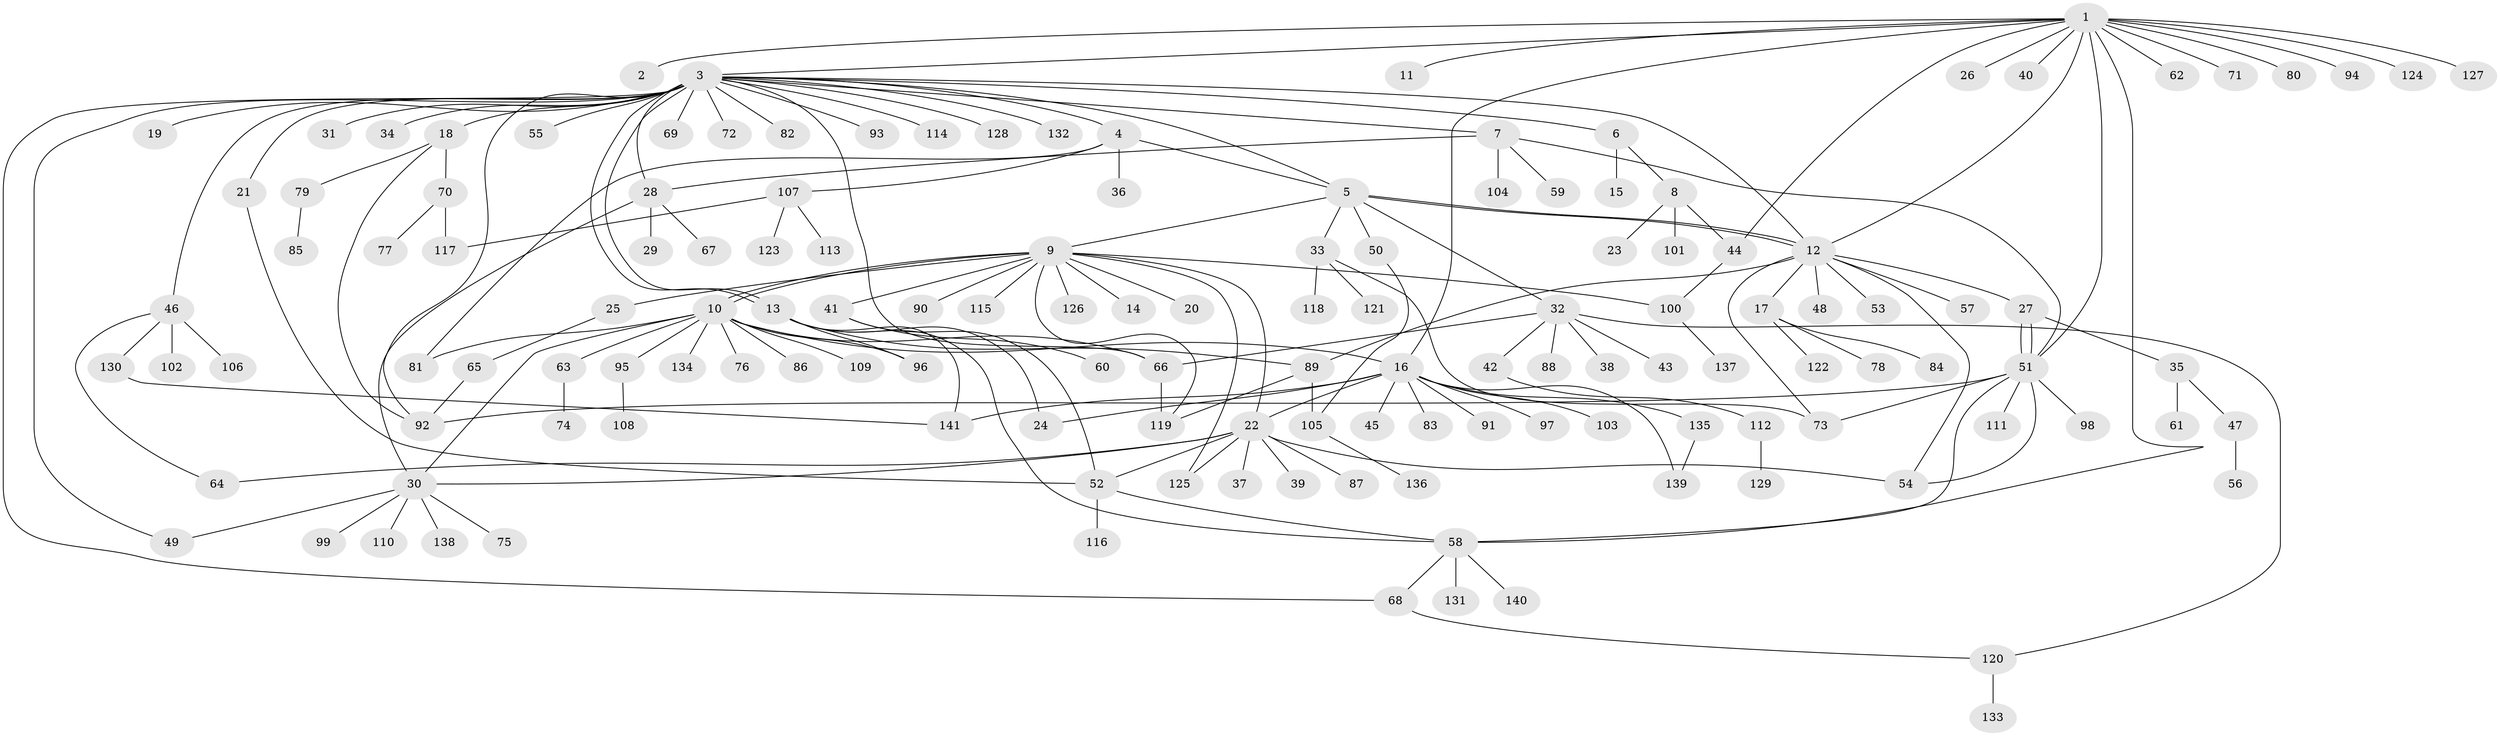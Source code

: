 // Generated by graph-tools (version 1.1) at 2025/49/03/09/25 03:49:56]
// undirected, 141 vertices, 186 edges
graph export_dot {
graph [start="1"]
  node [color=gray90,style=filled];
  1;
  2;
  3;
  4;
  5;
  6;
  7;
  8;
  9;
  10;
  11;
  12;
  13;
  14;
  15;
  16;
  17;
  18;
  19;
  20;
  21;
  22;
  23;
  24;
  25;
  26;
  27;
  28;
  29;
  30;
  31;
  32;
  33;
  34;
  35;
  36;
  37;
  38;
  39;
  40;
  41;
  42;
  43;
  44;
  45;
  46;
  47;
  48;
  49;
  50;
  51;
  52;
  53;
  54;
  55;
  56;
  57;
  58;
  59;
  60;
  61;
  62;
  63;
  64;
  65;
  66;
  67;
  68;
  69;
  70;
  71;
  72;
  73;
  74;
  75;
  76;
  77;
  78;
  79;
  80;
  81;
  82;
  83;
  84;
  85;
  86;
  87;
  88;
  89;
  90;
  91;
  92;
  93;
  94;
  95;
  96;
  97;
  98;
  99;
  100;
  101;
  102;
  103;
  104;
  105;
  106;
  107;
  108;
  109;
  110;
  111;
  112;
  113;
  114;
  115;
  116;
  117;
  118;
  119;
  120;
  121;
  122;
  123;
  124;
  125;
  126;
  127;
  128;
  129;
  130;
  131;
  132;
  133;
  134;
  135;
  136;
  137;
  138;
  139;
  140;
  141;
  1 -- 2;
  1 -- 3;
  1 -- 11;
  1 -- 12;
  1 -- 16;
  1 -- 26;
  1 -- 40;
  1 -- 44;
  1 -- 51;
  1 -- 58;
  1 -- 62;
  1 -- 71;
  1 -- 80;
  1 -- 94;
  1 -- 124;
  1 -- 127;
  3 -- 4;
  3 -- 5;
  3 -- 6;
  3 -- 7;
  3 -- 12;
  3 -- 13;
  3 -- 13;
  3 -- 18;
  3 -- 19;
  3 -- 21;
  3 -- 28;
  3 -- 31;
  3 -- 34;
  3 -- 46;
  3 -- 49;
  3 -- 55;
  3 -- 66;
  3 -- 68;
  3 -- 69;
  3 -- 72;
  3 -- 82;
  3 -- 92;
  3 -- 93;
  3 -- 114;
  3 -- 128;
  3 -- 132;
  4 -- 5;
  4 -- 36;
  4 -- 81;
  4 -- 107;
  5 -- 9;
  5 -- 12;
  5 -- 12;
  5 -- 32;
  5 -- 33;
  5 -- 50;
  6 -- 8;
  6 -- 15;
  7 -- 28;
  7 -- 51;
  7 -- 59;
  7 -- 104;
  8 -- 23;
  8 -- 44;
  8 -- 101;
  9 -- 10;
  9 -- 10;
  9 -- 14;
  9 -- 20;
  9 -- 22;
  9 -- 25;
  9 -- 41;
  9 -- 90;
  9 -- 100;
  9 -- 115;
  9 -- 119;
  9 -- 125;
  9 -- 126;
  10 -- 16;
  10 -- 30;
  10 -- 63;
  10 -- 66;
  10 -- 76;
  10 -- 81;
  10 -- 86;
  10 -- 95;
  10 -- 96;
  10 -- 109;
  10 -- 134;
  12 -- 17;
  12 -- 27;
  12 -- 48;
  12 -- 53;
  12 -- 54;
  12 -- 57;
  12 -- 73;
  12 -- 89;
  13 -- 24;
  13 -- 58;
  13 -- 89;
  13 -- 96;
  13 -- 141;
  16 -- 22;
  16 -- 24;
  16 -- 45;
  16 -- 83;
  16 -- 91;
  16 -- 97;
  16 -- 103;
  16 -- 135;
  16 -- 139;
  16 -- 141;
  17 -- 78;
  17 -- 84;
  17 -- 122;
  18 -- 70;
  18 -- 79;
  18 -- 92;
  21 -- 52;
  22 -- 30;
  22 -- 37;
  22 -- 39;
  22 -- 52;
  22 -- 54;
  22 -- 64;
  22 -- 87;
  22 -- 125;
  25 -- 65;
  27 -- 35;
  27 -- 51;
  27 -- 51;
  28 -- 29;
  28 -- 30;
  28 -- 67;
  30 -- 49;
  30 -- 75;
  30 -- 99;
  30 -- 110;
  30 -- 138;
  32 -- 38;
  32 -- 42;
  32 -- 43;
  32 -- 66;
  32 -- 88;
  32 -- 120;
  33 -- 73;
  33 -- 118;
  33 -- 121;
  35 -- 47;
  35 -- 61;
  41 -- 52;
  41 -- 60;
  42 -- 112;
  44 -- 100;
  46 -- 64;
  46 -- 102;
  46 -- 106;
  46 -- 130;
  47 -- 56;
  50 -- 105;
  51 -- 54;
  51 -- 58;
  51 -- 73;
  51 -- 92;
  51 -- 98;
  51 -- 111;
  52 -- 58;
  52 -- 116;
  58 -- 68;
  58 -- 131;
  58 -- 140;
  63 -- 74;
  65 -- 92;
  66 -- 119;
  68 -- 120;
  70 -- 77;
  70 -- 117;
  79 -- 85;
  89 -- 105;
  89 -- 119;
  95 -- 108;
  100 -- 137;
  105 -- 136;
  107 -- 113;
  107 -- 117;
  107 -- 123;
  112 -- 129;
  120 -- 133;
  130 -- 141;
  135 -- 139;
}
